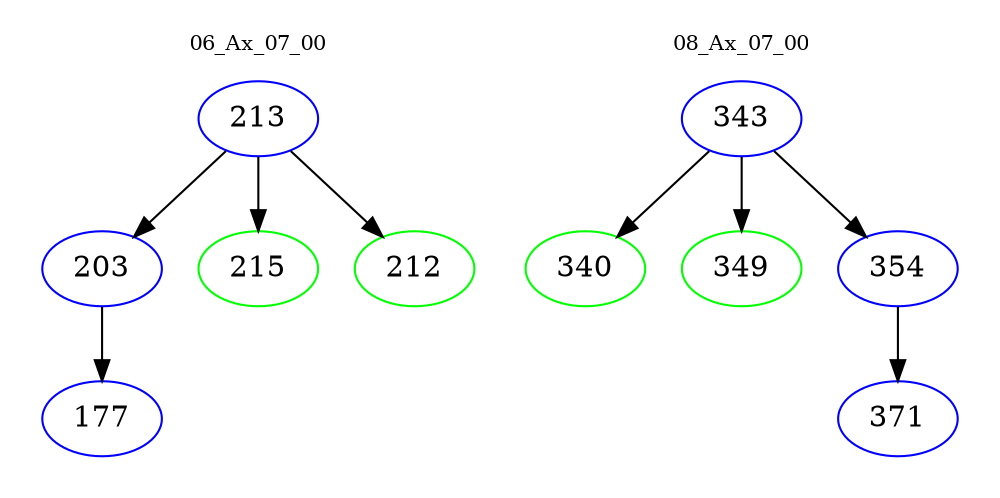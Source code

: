 digraph{
subgraph cluster_0 {
color = white
label = "06_Ax_07_00";
fontsize=10;
T0_213 [label="213", color="blue"]
T0_213 -> T0_203 [color="black"]
T0_203 [label="203", color="blue"]
T0_203 -> T0_177 [color="black"]
T0_177 [label="177", color="blue"]
T0_213 -> T0_215 [color="black"]
T0_215 [label="215", color="green"]
T0_213 -> T0_212 [color="black"]
T0_212 [label="212", color="green"]
}
subgraph cluster_1 {
color = white
label = "08_Ax_07_00";
fontsize=10;
T1_343 [label="343", color="blue"]
T1_343 -> T1_340 [color="black"]
T1_340 [label="340", color="green"]
T1_343 -> T1_349 [color="black"]
T1_349 [label="349", color="green"]
T1_343 -> T1_354 [color="black"]
T1_354 [label="354", color="blue"]
T1_354 -> T1_371 [color="black"]
T1_371 [label="371", color="blue"]
}
}
